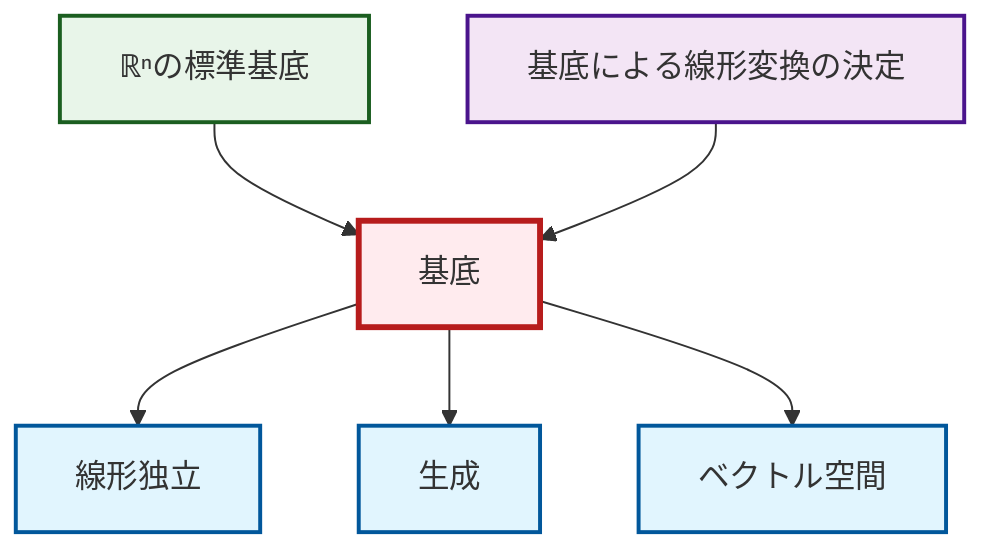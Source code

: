 graph TD
    classDef definition fill:#e1f5fe,stroke:#01579b,stroke-width:2px
    classDef theorem fill:#f3e5f5,stroke:#4a148c,stroke-width:2px
    classDef axiom fill:#fff3e0,stroke:#e65100,stroke-width:2px
    classDef example fill:#e8f5e9,stroke:#1b5e20,stroke-width:2px
    classDef current fill:#ffebee,stroke:#b71c1c,stroke-width:3px
    ex-standard-basis-rn["ℝⁿの標準基底"]:::example
    def-vector-space["ベクトル空間"]:::definition
    thm-linear-transformation-basis["基底による線形変換の決定"]:::theorem
    def-span["生成"]:::definition
    def-basis["基底"]:::definition
    def-linear-independence["線形独立"]:::definition
    def-basis --> def-linear-independence
    def-basis --> def-span
    ex-standard-basis-rn --> def-basis
    thm-linear-transformation-basis --> def-basis
    def-basis --> def-vector-space
    class def-basis current